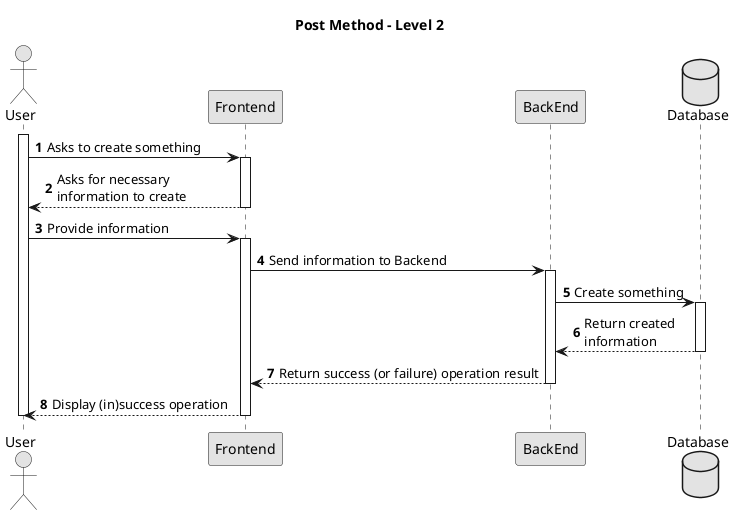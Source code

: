 @startuml
skinparam monochrome true
skinparam packageStyle rectangle
skinparam shadowing false

title Post Method - Level 2

autonumber

actor "User" as User
participant "Frontend" as FE
participant "BackEnd" as BE
database "Database" as DB

activate User

    User -> FE : Asks to create something
    activate FE

    FE --> User : Asks for necessary \ninformation to create
    deactivate FE

    User -> FE : Provide information
    activate FE

        FE -> BE : Send information to Backend
        activate BE

            BE -> DB : Create something
            activate DB

                DB --> BE : Return created \ninformation
            deactivate DB

            BE --> FE : Return success (or failure) operation result
            deactivate BE

    FE --> User : Display (in)success operation
            deactivate FE

deactivate User

@enduml
